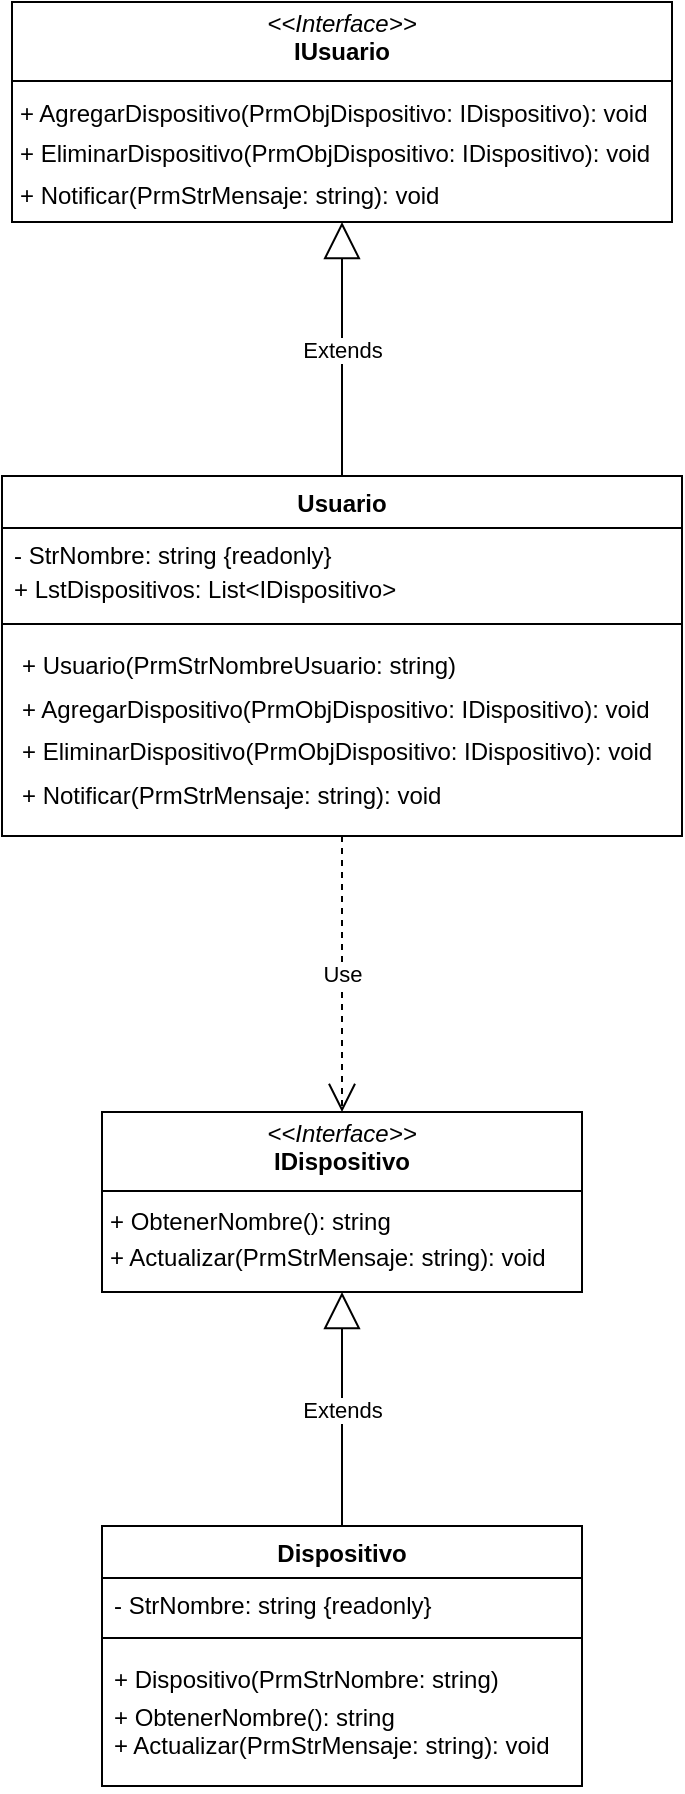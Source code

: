 <mxfile version="24.7.3" type="device">
  <diagram id="C5RBs43oDa-KdzZeNtuy" name="Page-1">
    <mxGraphModel dx="1660" dy="902" grid="1" gridSize="10" guides="1" tooltips="1" connect="1" arrows="1" fold="1" page="1" pageScale="1" pageWidth="827" pageHeight="1169" math="0" shadow="0">
      <root>
        <mxCell id="WIyWlLk6GJQsqaUBKTNV-0" />
        <mxCell id="WIyWlLk6GJQsqaUBKTNV-1" parent="WIyWlLk6GJQsqaUBKTNV-0" />
        <mxCell id="IWbHio8IvnpA1DpgQnnE-19" value="Extends" style="endArrow=block;endSize=16;endFill=0;html=1;rounded=0;exitX=0.5;exitY=0;exitDx=0;exitDy=0;entryX=0.5;entryY=1;entryDx=0;entryDy=0;" edge="1" parent="WIyWlLk6GJQsqaUBKTNV-1" source="IWbHio8IvnpA1DpgQnnE-37" target="IWbHio8IvnpA1DpgQnnE-36">
          <mxGeometry width="160" relative="1" as="geometry">
            <mxPoint x="414" y="270" as="sourcePoint" />
            <mxPoint x="414" y="168" as="targetPoint" />
            <mxPoint as="offset" />
          </mxGeometry>
        </mxCell>
        <mxCell id="IWbHio8IvnpA1DpgQnnE-20" value="Extends" style="endArrow=block;endSize=16;endFill=0;html=1;rounded=0;exitX=0.5;exitY=0;exitDx=0;exitDy=0;entryX=0.5;entryY=1;entryDx=0;entryDy=0;" edge="1" parent="WIyWlLk6GJQsqaUBKTNV-1" source="IWbHio8IvnpA1DpgQnnE-32" target="IWbHio8IvnpA1DpgQnnE-22">
          <mxGeometry width="160" relative="1" as="geometry">
            <mxPoint x="414" y="833" as="sourcePoint" />
            <mxPoint x="414" y="734" as="targetPoint" />
          </mxGeometry>
        </mxCell>
        <mxCell id="IWbHio8IvnpA1DpgQnnE-22" value="&lt;p style=&quot;margin:0px;margin-top:4px;text-align:center;&quot;&gt;&lt;i&gt;&amp;lt;&amp;lt;Interface&amp;gt;&amp;gt;&lt;/i&gt;&lt;br&gt;&lt;b&gt;IDispositivo&lt;/b&gt;&lt;/p&gt;&lt;hr size=&quot;1&quot; style=&quot;border-style:solid;&quot;&gt;&lt;p style=&quot;margin: 0px 0px 0px 4px; line-height: 150%;&quot;&gt;+ ObtenerNombre(): string&lt;br&gt;+ Actualizar(PrmStrMensaje: string): void&lt;/p&gt;" style="verticalAlign=top;align=left;overflow=fill;html=1;whiteSpace=wrap;" vertex="1" parent="WIyWlLk6GJQsqaUBKTNV-1">
          <mxGeometry x="294" y="575" width="240" height="90" as="geometry" />
        </mxCell>
        <mxCell id="IWbHio8IvnpA1DpgQnnE-32" value="Dispositivo" style="swimlane;fontStyle=1;align=center;verticalAlign=top;childLayout=stackLayout;horizontal=1;startSize=26;horizontalStack=0;resizeParent=1;resizeParentMax=0;resizeLast=0;collapsible=1;marginBottom=0;whiteSpace=wrap;html=1;" vertex="1" parent="WIyWlLk6GJQsqaUBKTNV-1">
          <mxGeometry x="294" y="782" width="240" height="130" as="geometry" />
        </mxCell>
        <mxCell id="IWbHio8IvnpA1DpgQnnE-33" value="- StrNombre: string {readonly}" style="text;strokeColor=none;fillColor=none;align=left;verticalAlign=top;spacingLeft=4;spacingRight=4;overflow=hidden;rotatable=0;points=[[0,0.5],[1,0.5]];portConstraint=eastwest;whiteSpace=wrap;html=1;" vertex="1" parent="IWbHio8IvnpA1DpgQnnE-32">
          <mxGeometry y="26" width="240" height="26" as="geometry" />
        </mxCell>
        <mxCell id="IWbHio8IvnpA1DpgQnnE-34" value="" style="line;strokeWidth=1;fillColor=none;align=left;verticalAlign=middle;spacingTop=-1;spacingLeft=3;spacingRight=3;rotatable=0;labelPosition=right;points=[];portConstraint=eastwest;strokeColor=inherit;" vertex="1" parent="IWbHio8IvnpA1DpgQnnE-32">
          <mxGeometry y="52" width="240" height="8" as="geometry" />
        </mxCell>
        <mxCell id="IWbHio8IvnpA1DpgQnnE-35" value="&lt;div style=&quot;line-height: 180%;&quot;&gt;+ Dispositivo(PrmStrNombre: string)&lt;/div&gt;+ ObtenerNombre(): string&lt;br&gt;+ Actualizar(PrmStrMensaje: string): void" style="text;strokeColor=none;fillColor=none;align=left;verticalAlign=top;spacingLeft=4;spacingRight=4;overflow=hidden;rotatable=0;points=[[0,0.5],[1,0.5]];portConstraint=eastwest;whiteSpace=wrap;html=1;" vertex="1" parent="IWbHio8IvnpA1DpgQnnE-32">
          <mxGeometry y="60" width="240" height="70" as="geometry" />
        </mxCell>
        <mxCell id="IWbHio8IvnpA1DpgQnnE-36" value="&lt;p style=&quot;margin:0px;margin-top:4px;text-align:center;&quot;&gt;&lt;i&gt;&amp;lt;&amp;lt;Interface&amp;gt;&amp;gt;&lt;/i&gt;&lt;br&gt;&lt;b&gt;IUsuario&lt;/b&gt;&lt;/p&gt;&lt;hr size=&quot;1&quot; style=&quot;border-style:solid;&quot;&gt;&lt;p style=&quot;margin: 0px 0px 0px 4px; line-height: 170%;&quot;&gt;+ AgregarDispositivo(PrmObjDispositivo: IDispositivo): void&lt;br&gt;+ EliminarDispositivo(PrmObjDispositivo: IDispositivo): void&lt;br&gt;&lt;/p&gt;&lt;p style=&quot;margin: 0px 0px 0px 4px; line-height: 170%;&quot;&gt;+ Notificar(PrmStrMensaje: string): void&lt;/p&gt;" style="verticalAlign=top;align=left;overflow=fill;html=1;whiteSpace=wrap;spacingTop=0;" vertex="1" parent="WIyWlLk6GJQsqaUBKTNV-1">
          <mxGeometry x="249" y="20" width="330" height="110" as="geometry" />
        </mxCell>
        <mxCell id="IWbHio8IvnpA1DpgQnnE-37" value="Usuario" style="swimlane;fontStyle=1;align=center;verticalAlign=top;childLayout=stackLayout;horizontal=1;startSize=26;horizontalStack=0;resizeParent=1;resizeParentMax=0;resizeLast=0;collapsible=1;marginBottom=0;whiteSpace=wrap;html=1;" vertex="1" parent="WIyWlLk6GJQsqaUBKTNV-1">
          <mxGeometry x="244" y="257" width="340" height="180" as="geometry" />
        </mxCell>
        <mxCell id="IWbHio8IvnpA1DpgQnnE-38" value="- StrNombre: string {readonly}&lt;div style=&quot;line-height: 170%;&quot;&gt;+&amp;nbsp;LstDispositivos:&amp;nbsp;List&amp;lt;IDispositivo&amp;gt;&lt;/div&gt;" style="text;strokeColor=none;fillColor=none;align=left;verticalAlign=top;spacingLeft=4;spacingRight=4;overflow=hidden;rotatable=0;points=[[0,0.5],[1,0.5]];portConstraint=eastwest;whiteSpace=wrap;html=1;" vertex="1" parent="IWbHio8IvnpA1DpgQnnE-37">
          <mxGeometry y="26" width="340" height="44" as="geometry" />
        </mxCell>
        <mxCell id="IWbHio8IvnpA1DpgQnnE-39" value="" style="line;strokeWidth=1;fillColor=none;align=left;verticalAlign=middle;spacingTop=-1;spacingLeft=3;spacingRight=3;rotatable=0;labelPosition=right;points=[];portConstraint=eastwest;strokeColor=inherit;" vertex="1" parent="IWbHio8IvnpA1DpgQnnE-37">
          <mxGeometry y="70" width="340" height="8" as="geometry" />
        </mxCell>
        <mxCell id="IWbHio8IvnpA1DpgQnnE-40" value="&lt;p style=&quot;margin: 0px 0px 0px 4px; line-height: 180%;&quot;&gt;+ Usuario(PrmStrNombreUsuario: string)&lt;/p&gt;&lt;p style=&quot;margin: 0px 0px 0px 4px; line-height: 180%;&quot;&gt;+ AgregarDispositivo(PrmObjDispositivo: IDispositivo): void&lt;br&gt;+ EliminarDispositivo(PrmObjDispositivo: IDispositivo): void&lt;br&gt;&lt;/p&gt;&lt;p style=&quot;margin: 0px 0px 0px 4px; line-height: 180%;&quot;&gt;+ Notificar(PrmStrMensaje: string): void&lt;/p&gt;&lt;div style=&quot;line-height: 180%;&quot;&gt;&lt;/div&gt;" style="text;strokeColor=none;fillColor=none;align=left;verticalAlign=top;spacingLeft=4;spacingRight=4;overflow=hidden;rotatable=0;points=[[0,0.5],[1,0.5]];portConstraint=eastwest;whiteSpace=wrap;html=1;" vertex="1" parent="IWbHio8IvnpA1DpgQnnE-37">
          <mxGeometry y="78" width="340" height="102" as="geometry" />
        </mxCell>
        <mxCell id="IWbHio8IvnpA1DpgQnnE-41" value="Use" style="endArrow=open;endSize=12;dashed=1;html=1;rounded=0;entryX=0.5;entryY=0;entryDx=0;entryDy=0;" edge="1" parent="WIyWlLk6GJQsqaUBKTNV-1" source="IWbHio8IvnpA1DpgQnnE-37" target="IWbHio8IvnpA1DpgQnnE-22">
          <mxGeometry width="160" relative="1" as="geometry">
            <mxPoint x="340" y="500" as="sourcePoint" />
            <mxPoint x="500" y="500" as="targetPoint" />
          </mxGeometry>
        </mxCell>
      </root>
    </mxGraphModel>
  </diagram>
</mxfile>
